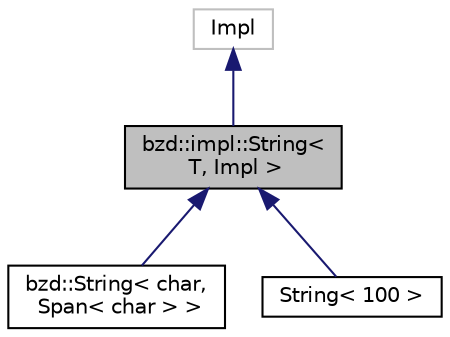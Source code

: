 digraph "bzd::impl::String&lt; T, Impl &gt;"
{
  edge [fontname="Helvetica",fontsize="10",labelfontname="Helvetica",labelfontsize="10"];
  node [fontname="Helvetica",fontsize="10",shape=record];
  Node0 [label="bzd::impl::String\<\l T, Impl \>",height=0.2,width=0.4,color="black", fillcolor="grey75", style="filled", fontcolor="black"];
  Node1 -> Node0 [dir="back",color="midnightblue",fontsize="10",style="solid",fontname="Helvetica"];
  Node1 [label="Impl",height=0.2,width=0.4,color="grey75", fillcolor="white", style="filled"];
  Node0 -> Node2 [dir="back",color="midnightblue",fontsize="10",style="solid",fontname="Helvetica"];
  Node2 [label="bzd::String\< char,\l Span\< char \> \>",height=0.2,width=0.4,color="black", fillcolor="white", style="filled",URL="$classbzd_1_1String.html"];
  Node0 -> Node3 [dir="back",color="midnightblue",fontsize="10",style="solid",fontname="Helvetica"];
  Node3 [label="String\< 100 \>",height=0.2,width=0.4,color="black", fillcolor="white", style="filled",URL="$classbzd_1_1String.html"];
}
